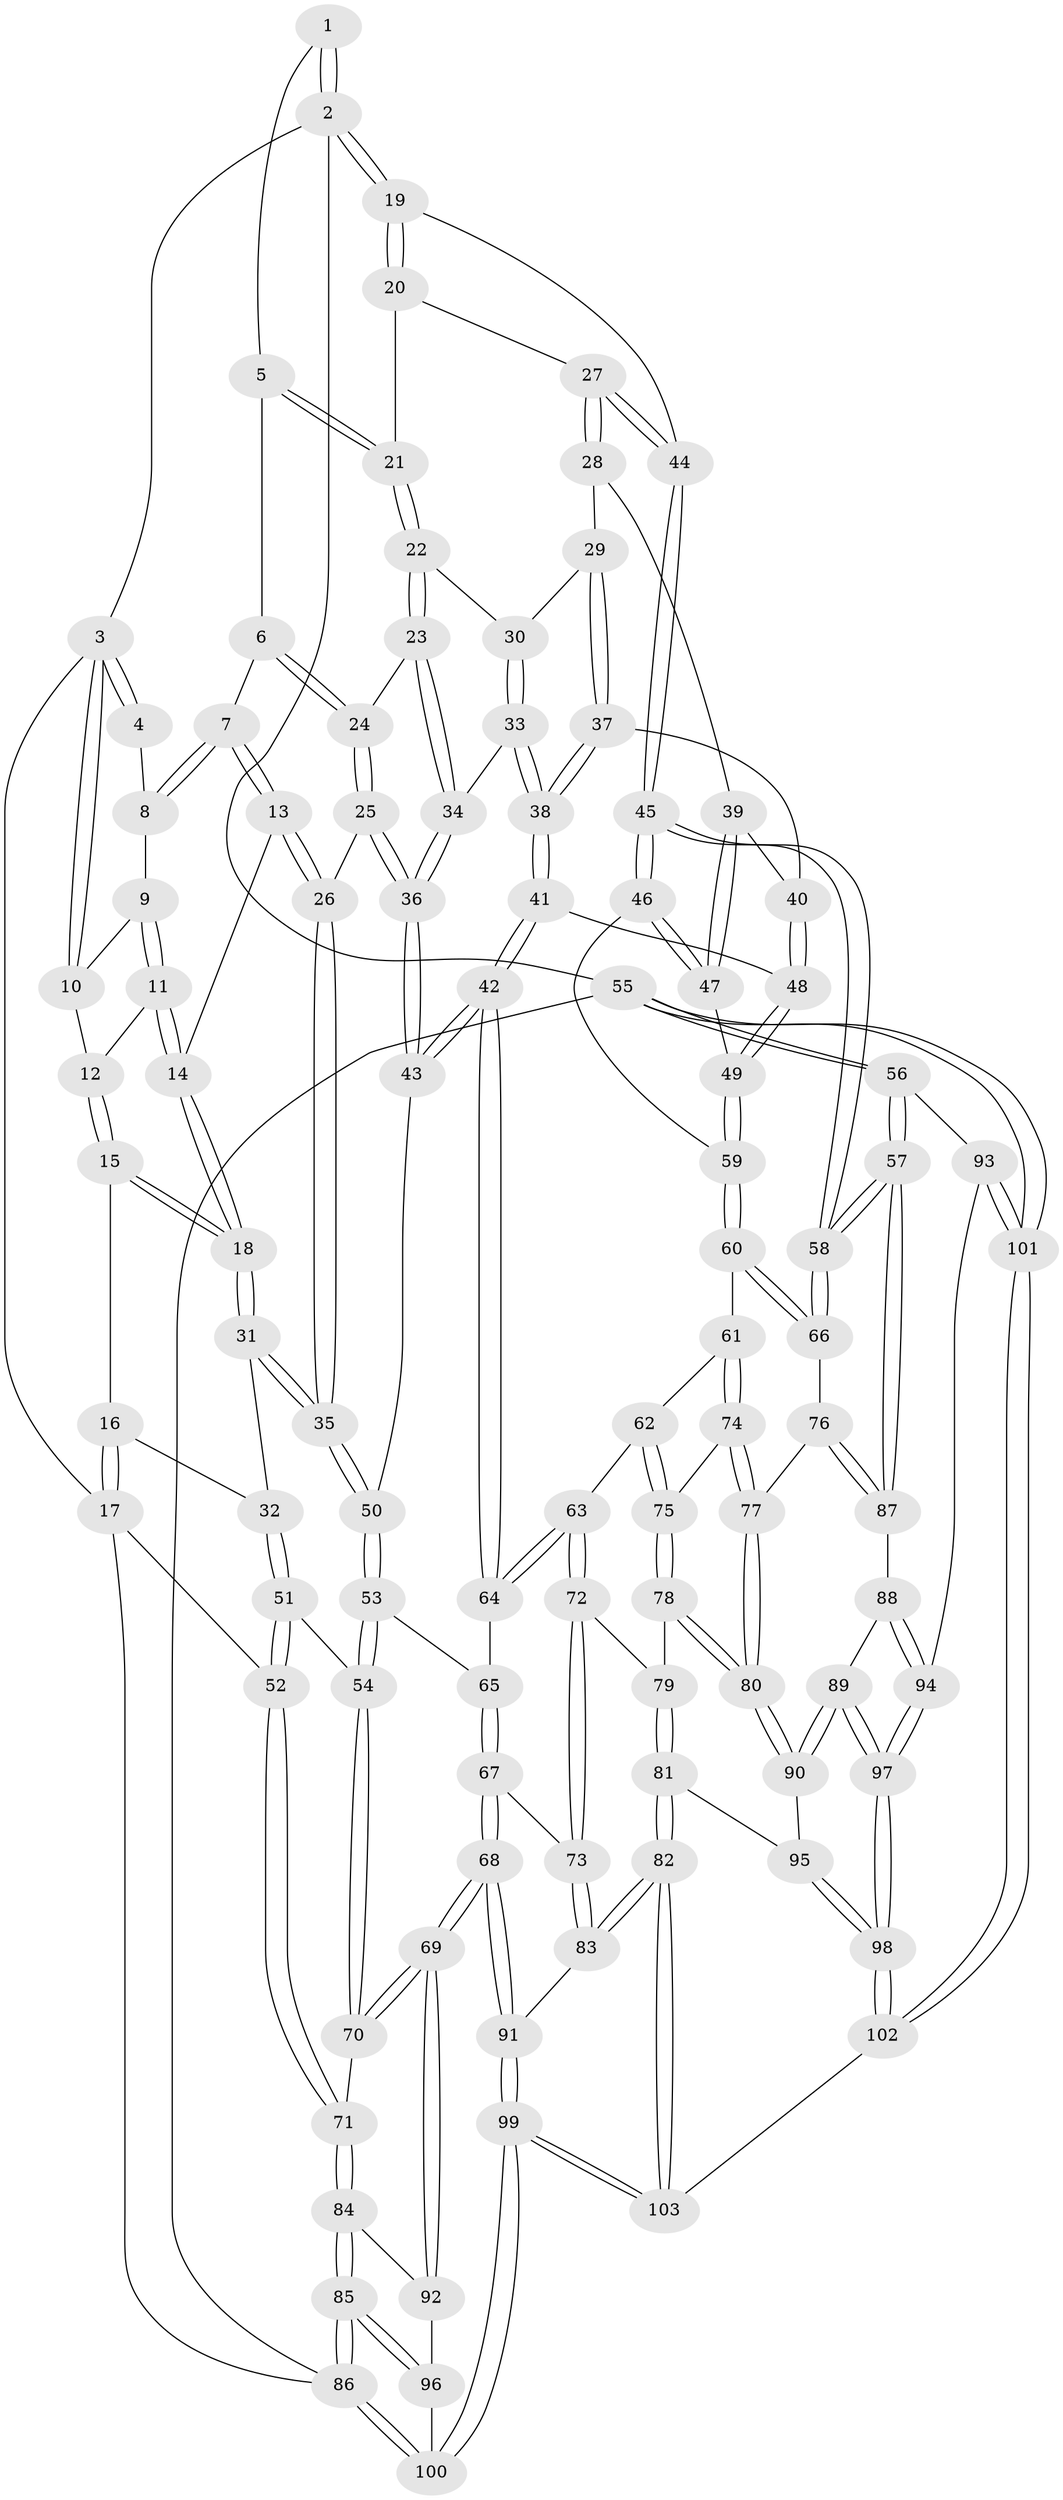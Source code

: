// coarse degree distribution, {3: 0.041666666666666664, 10: 0.013888888888888888, 4: 0.4166666666666667, 5: 0.4166666666666667, 7: 0.013888888888888888, 6: 0.08333333333333333, 2: 0.013888888888888888}
// Generated by graph-tools (version 1.1) at 2025/21/03/04/25 18:21:05]
// undirected, 103 vertices, 254 edges
graph export_dot {
graph [start="1"]
  node [color=gray90,style=filled];
  1 [pos="+0.6544341617314977+0"];
  2 [pos="+1+0"];
  3 [pos="+0+0"];
  4 [pos="+0.315502119156966+0"];
  5 [pos="+0.5979008066534349+0.16008743420016122"];
  6 [pos="+0.4966604675645643+0.19051525576951542"];
  7 [pos="+0.44193373954390075+0.1933561651493881"];
  8 [pos="+0.3189964763438835+0.03293304464680968"];
  9 [pos="+0.17861437633475563+0.10734531032799359"];
  10 [pos="+0.024072214441871468+0"];
  11 [pos="+0.1674246259614629+0.14428062821081863"];
  12 [pos="+0.0996573747405887+0.19947042151085506"];
  13 [pos="+0.36325180051154765+0.2668157009305623"];
  14 [pos="+0.33242422596484483+0.28068140488148696"];
  15 [pos="+0.06886613200226888+0.23069919496077887"];
  16 [pos="+0.020842878776399437+0.2444629757407315"];
  17 [pos="+0+0.27052287172698086"];
  18 [pos="+0.26411394793720266+0.3505062312303808"];
  19 [pos="+1+0"];
  20 [pos="+0.7527679835590668+0.14720131425945762"];
  21 [pos="+0.6416556336818247+0.1933825132888952"];
  22 [pos="+0.6572469277085035+0.2163720056921508"];
  23 [pos="+0.5609698010779828+0.40610647875146905"];
  24 [pos="+0.5121520856032309+0.35574229945491076"];
  25 [pos="+0.46920288998249254+0.4426768845953479"];
  26 [pos="+0.44409083604858635+0.4367742319673873"];
  27 [pos="+1+0.20696193445488223"];
  28 [pos="+0.9202965261087197+0.28201473769152774"];
  29 [pos="+0.7302622302291655+0.29430556829795235"];
  30 [pos="+0.6928781346799966+0.2579870601082133"];
  31 [pos="+0.25078710330707366+0.3937274154916126"];
  32 [pos="+0.18476573930829204+0.447731473247382"];
  33 [pos="+0.5867439904539423+0.4246446904097537"];
  34 [pos="+0.5646584604184717+0.4224225023483106"];
  35 [pos="+0.3572488299529486+0.49678548134581224"];
  36 [pos="+0.5111149436742262+0.47712935947993923"];
  37 [pos="+0.730990530534813+0.3172270852870219"];
  38 [pos="+0.6427686869718259+0.45401201670017"];
  39 [pos="+0.8729949311684909+0.4286059254742692"];
  40 [pos="+0.7736330108885813+0.4226709275635575"];
  41 [pos="+0.6507350335282241+0.5429542992985588"];
  42 [pos="+0.5794154686320141+0.5944476251685976"];
  43 [pos="+0.531247818920734+0.5539653289400829"];
  44 [pos="+1+0.1743891753099636"];
  45 [pos="+1+0.4791000481402357"];
  46 [pos="+1+0.48470130413232343"];
  47 [pos="+0.9084298625981073+0.48365734353323314"];
  48 [pos="+0.7690218222752716+0.5397634321764131"];
  49 [pos="+0.7991593013567548+0.564528059868711"];
  50 [pos="+0.36664235440691306+0.5715367795145397"];
  51 [pos="+0.17125011215201774+0.4644538615569479"];
  52 [pos="+0+0.5648969209979603"];
  53 [pos="+0.3552866887998074+0.5911018964806584"];
  54 [pos="+0.2750524582638671+0.6333549673834207"];
  55 [pos="+1+1"];
  56 [pos="+1+0.9021636961468903"];
  57 [pos="+1+0.8381824985443901"];
  58 [pos="+1+0.6970090681801556"];
  59 [pos="+0.8187719112264803+0.6173833256290763"];
  60 [pos="+0.8219642625752223+0.6372803597893747"];
  61 [pos="+0.813235082196153+0.6534055296606283"];
  62 [pos="+0.6618439010013392+0.6808992118354985"];
  63 [pos="+0.5925912720743183+0.6672575362425744"];
  64 [pos="+0.5787427259783687+0.6247483845965084"];
  65 [pos="+0.4257176391734574+0.6766157152512956"];
  66 [pos="+0.9987063317678572+0.6855883895041414"];
  67 [pos="+0.42079262404657347+0.7307333214896822"];
  68 [pos="+0.27168382351799475+0.8308790472757609"];
  69 [pos="+0.25150618994933+0.8164185949869474"];
  70 [pos="+0.22470173131483917+0.7257973597041872"];
  71 [pos="+0+0.5782855409854495"];
  72 [pos="+0.5867270761943063+0.6951827448896708"];
  73 [pos="+0.5138922186991493+0.7745881117700046"];
  74 [pos="+0.8094037538500893+0.693588287478401"];
  75 [pos="+0.7238990425679283+0.7576123579900762"];
  76 [pos="+0.8547709679216138+0.7861804436423157"];
  77 [pos="+0.8350376940727114+0.7711074847529846"];
  78 [pos="+0.697848327875939+0.8348899429396104"];
  79 [pos="+0.6310848735458195+0.7671592555803295"];
  80 [pos="+0.7063056441038769+0.864301968461815"];
  81 [pos="+0.5333805821717915+0.8970055393119741"];
  82 [pos="+0.5160128991572224+0.900531945443359"];
  83 [pos="+0.5068540246948232+0.8896414684156456"];
  84 [pos="+0+0.6997954928793078"];
  85 [pos="+0+1"];
  86 [pos="+0+1"];
  87 [pos="+0.8658037697254637+0.8038672693095017"];
  88 [pos="+0.860210136652137+0.8618312496793451"];
  89 [pos="+0.7104121626232519+0.8764389890231499"];
  90 [pos="+0.7058074923542466+0.8694796574645162"];
  91 [pos="+0.2841143966448898+0.8498545398025704"];
  92 [pos="+0.13797791840875628+0.8674381019227642"];
  93 [pos="+0.8949248748293552+0.9224240082633075"];
  94 [pos="+0.8898338301194383+0.9212100215997046"];
  95 [pos="+0.59034913317443+0.8921008603184472"];
  96 [pos="+0.12373032456503305+0.8871898407011287"];
  97 [pos="+0.7512409247921313+1"];
  98 [pos="+0.7277765856777422+1"];
  99 [pos="+0.3060392588471953+1"];
  100 [pos="+0.18387974848805325+1"];
  101 [pos="+0.9209003850173345+1"];
  102 [pos="+0.7081014102565655+1"];
  103 [pos="+0.5049442345875113+1"];
  1 -- 2;
  1 -- 2;
  1 -- 5;
  2 -- 3;
  2 -- 19;
  2 -- 19;
  2 -- 55;
  3 -- 4;
  3 -- 4;
  3 -- 10;
  3 -- 10;
  3 -- 17;
  4 -- 8;
  5 -- 6;
  5 -- 21;
  5 -- 21;
  6 -- 7;
  6 -- 24;
  6 -- 24;
  7 -- 8;
  7 -- 8;
  7 -- 13;
  7 -- 13;
  8 -- 9;
  9 -- 10;
  9 -- 11;
  9 -- 11;
  10 -- 12;
  11 -- 12;
  11 -- 14;
  11 -- 14;
  12 -- 15;
  12 -- 15;
  13 -- 14;
  13 -- 26;
  13 -- 26;
  14 -- 18;
  14 -- 18;
  15 -- 16;
  15 -- 18;
  15 -- 18;
  16 -- 17;
  16 -- 17;
  16 -- 32;
  17 -- 52;
  17 -- 86;
  18 -- 31;
  18 -- 31;
  19 -- 20;
  19 -- 20;
  19 -- 44;
  20 -- 21;
  20 -- 27;
  21 -- 22;
  21 -- 22;
  22 -- 23;
  22 -- 23;
  22 -- 30;
  23 -- 24;
  23 -- 34;
  23 -- 34;
  24 -- 25;
  24 -- 25;
  25 -- 26;
  25 -- 36;
  25 -- 36;
  26 -- 35;
  26 -- 35;
  27 -- 28;
  27 -- 28;
  27 -- 44;
  27 -- 44;
  28 -- 29;
  28 -- 39;
  29 -- 30;
  29 -- 37;
  29 -- 37;
  30 -- 33;
  30 -- 33;
  31 -- 32;
  31 -- 35;
  31 -- 35;
  32 -- 51;
  32 -- 51;
  33 -- 34;
  33 -- 38;
  33 -- 38;
  34 -- 36;
  34 -- 36;
  35 -- 50;
  35 -- 50;
  36 -- 43;
  36 -- 43;
  37 -- 38;
  37 -- 38;
  37 -- 40;
  38 -- 41;
  38 -- 41;
  39 -- 40;
  39 -- 47;
  39 -- 47;
  40 -- 48;
  40 -- 48;
  41 -- 42;
  41 -- 42;
  41 -- 48;
  42 -- 43;
  42 -- 43;
  42 -- 64;
  42 -- 64;
  43 -- 50;
  44 -- 45;
  44 -- 45;
  45 -- 46;
  45 -- 46;
  45 -- 58;
  45 -- 58;
  46 -- 47;
  46 -- 47;
  46 -- 59;
  47 -- 49;
  48 -- 49;
  48 -- 49;
  49 -- 59;
  49 -- 59;
  50 -- 53;
  50 -- 53;
  51 -- 52;
  51 -- 52;
  51 -- 54;
  52 -- 71;
  52 -- 71;
  53 -- 54;
  53 -- 54;
  53 -- 65;
  54 -- 70;
  54 -- 70;
  55 -- 56;
  55 -- 56;
  55 -- 101;
  55 -- 101;
  55 -- 86;
  56 -- 57;
  56 -- 57;
  56 -- 93;
  57 -- 58;
  57 -- 58;
  57 -- 87;
  57 -- 87;
  58 -- 66;
  58 -- 66;
  59 -- 60;
  59 -- 60;
  60 -- 61;
  60 -- 66;
  60 -- 66;
  61 -- 62;
  61 -- 74;
  61 -- 74;
  62 -- 63;
  62 -- 75;
  62 -- 75;
  63 -- 64;
  63 -- 64;
  63 -- 72;
  63 -- 72;
  64 -- 65;
  65 -- 67;
  65 -- 67;
  66 -- 76;
  67 -- 68;
  67 -- 68;
  67 -- 73;
  68 -- 69;
  68 -- 69;
  68 -- 91;
  68 -- 91;
  69 -- 70;
  69 -- 70;
  69 -- 92;
  69 -- 92;
  70 -- 71;
  71 -- 84;
  71 -- 84;
  72 -- 73;
  72 -- 73;
  72 -- 79;
  73 -- 83;
  73 -- 83;
  74 -- 75;
  74 -- 77;
  74 -- 77;
  75 -- 78;
  75 -- 78;
  76 -- 77;
  76 -- 87;
  76 -- 87;
  77 -- 80;
  77 -- 80;
  78 -- 79;
  78 -- 80;
  78 -- 80;
  79 -- 81;
  79 -- 81;
  80 -- 90;
  80 -- 90;
  81 -- 82;
  81 -- 82;
  81 -- 95;
  82 -- 83;
  82 -- 83;
  82 -- 103;
  82 -- 103;
  83 -- 91;
  84 -- 85;
  84 -- 85;
  84 -- 92;
  85 -- 86;
  85 -- 86;
  85 -- 96;
  85 -- 96;
  86 -- 100;
  86 -- 100;
  87 -- 88;
  88 -- 89;
  88 -- 94;
  88 -- 94;
  89 -- 90;
  89 -- 90;
  89 -- 97;
  89 -- 97;
  90 -- 95;
  91 -- 99;
  91 -- 99;
  92 -- 96;
  93 -- 94;
  93 -- 101;
  93 -- 101;
  94 -- 97;
  94 -- 97;
  95 -- 98;
  95 -- 98;
  96 -- 100;
  97 -- 98;
  97 -- 98;
  98 -- 102;
  98 -- 102;
  99 -- 100;
  99 -- 100;
  99 -- 103;
  99 -- 103;
  101 -- 102;
  101 -- 102;
  102 -- 103;
}
